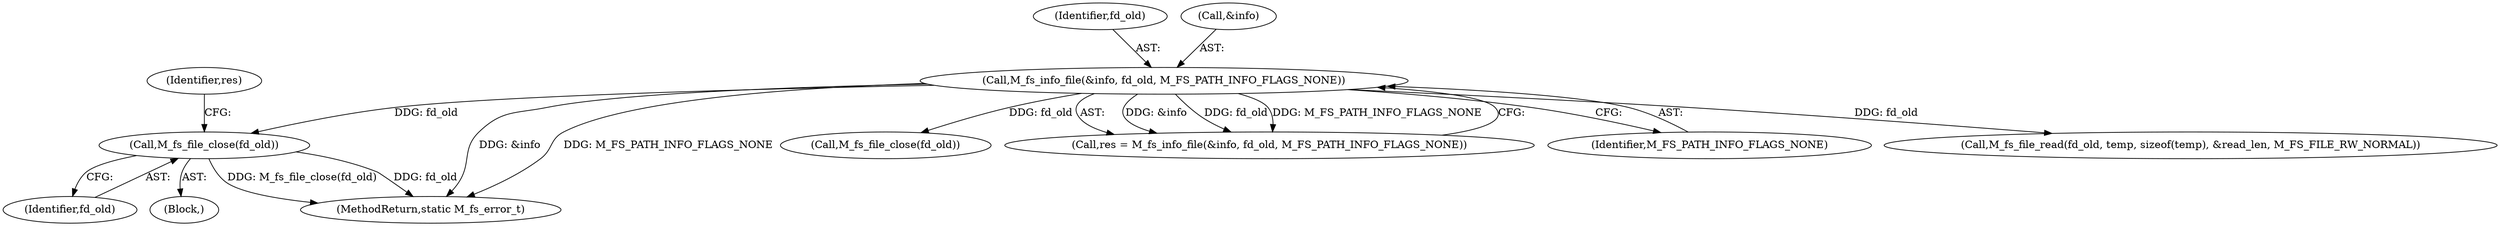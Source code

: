 digraph "0_mstdlib_db124b8f607dd0a40a9aef2d4d468fad433522a7_1@API" {
"1000166" [label="(Call,M_fs_file_close(fd_old))"];
"1000156" [label="(Call,M_fs_info_file(&info, fd_old, M_FS_PATH_INFO_FLAGS_NONE))"];
"1000169" [label="(Identifier,res)"];
"1000167" [label="(Identifier,fd_old)"];
"1000159" [label="(Identifier,fd_old)"];
"1000192" [label="(Call,M_fs_file_close(fd_old))"];
"1000156" [label="(Call,M_fs_info_file(&info, fd_old, M_FS_PATH_INFO_FLAGS_NONE))"];
"1000165" [label="(Block,)"];
"1000310" [label="(MethodReturn,static M_fs_error_t)"];
"1000154" [label="(Call,res = M_fs_info_file(&info, fd_old, M_FS_PATH_INFO_FLAGS_NONE))"];
"1000157" [label="(Call,&info)"];
"1000160" [label="(Identifier,M_FS_PATH_INFO_FLAGS_NONE)"];
"1000201" [label="(Call,M_fs_file_read(fd_old, temp, sizeof(temp), &read_len, M_FS_FILE_RW_NORMAL))"];
"1000166" [label="(Call,M_fs_file_close(fd_old))"];
"1000166" -> "1000165"  [label="AST: "];
"1000166" -> "1000167"  [label="CFG: "];
"1000167" -> "1000166"  [label="AST: "];
"1000169" -> "1000166"  [label="CFG: "];
"1000166" -> "1000310"  [label="DDG: M_fs_file_close(fd_old)"];
"1000166" -> "1000310"  [label="DDG: fd_old"];
"1000156" -> "1000166"  [label="DDG: fd_old"];
"1000156" -> "1000154"  [label="AST: "];
"1000156" -> "1000160"  [label="CFG: "];
"1000157" -> "1000156"  [label="AST: "];
"1000159" -> "1000156"  [label="AST: "];
"1000160" -> "1000156"  [label="AST: "];
"1000154" -> "1000156"  [label="CFG: "];
"1000156" -> "1000310"  [label="DDG: &info"];
"1000156" -> "1000310"  [label="DDG: M_FS_PATH_INFO_FLAGS_NONE"];
"1000156" -> "1000154"  [label="DDG: &info"];
"1000156" -> "1000154"  [label="DDG: fd_old"];
"1000156" -> "1000154"  [label="DDG: M_FS_PATH_INFO_FLAGS_NONE"];
"1000156" -> "1000192"  [label="DDG: fd_old"];
"1000156" -> "1000201"  [label="DDG: fd_old"];
}
